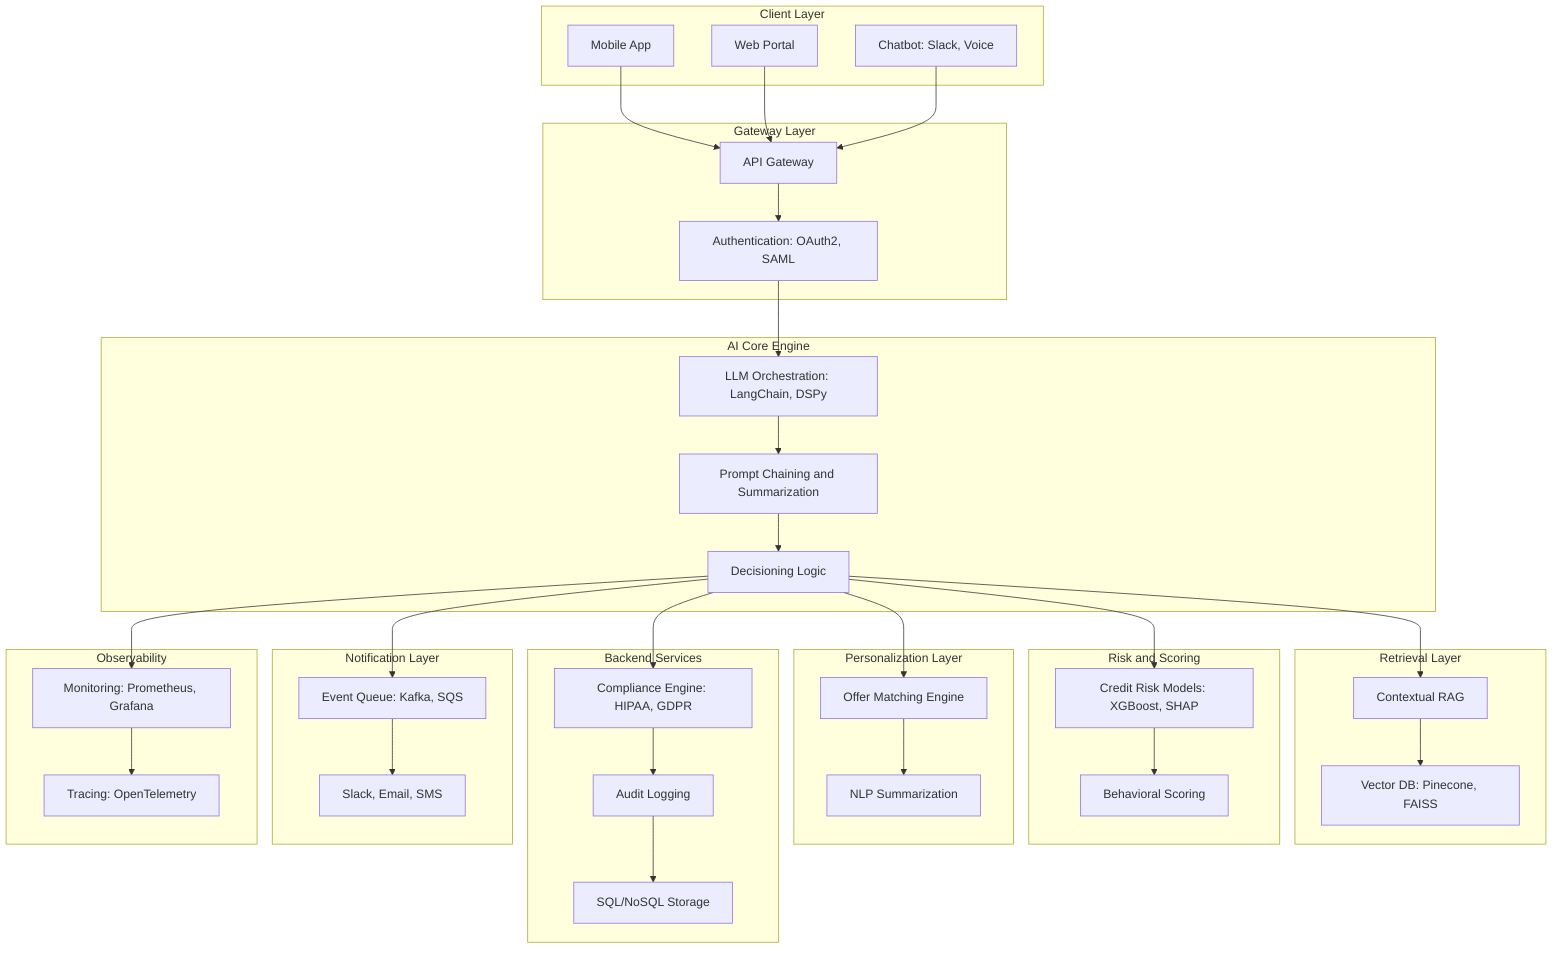 flowchart TD
    subgraph Client Layer
        A1[Mobile App]
        A2[Web Portal]
        A3[Chatbot: Slack, Voice]
    end

    subgraph Gateway Layer
        B1[API Gateway]
        B2[Authentication: OAuth2, SAML]
    end

    subgraph AI Core Engine
        C1[LLM Orchestration: LangChain, DSPy]
        C2[Prompt Chaining and Summarization]
        C3[Decisioning Logic]
    end

    subgraph Retrieval Layer
        D1[Vector DB: Pinecone, FAISS]
        D2[Contextual RAG]
    end

    subgraph Risk and Scoring
        E1[Credit Risk Models: XGBoost, SHAP]
        E2[Behavioral Scoring]
    end

    subgraph Personalization Layer
        F1[Offer Matching Engine]
        F2[NLP Summarization]
    end

    subgraph Backend Services
        G1[Compliance Engine: HIPAA, GDPR]
        G2[Audit Logging]
        G3[SQL/NoSQL Storage]
    end

    subgraph Notification Layer
        H1[Slack, Email, SMS]
        H2[Event Queue: Kafka, SQS]
    end

    subgraph Observability
        I1[Monitoring: Prometheus, Grafana]
        I2[Tracing: OpenTelemetry]
    end

    A1 --> B1
    A2 --> B1
    A3 --> B1
    B1 --> B2
    B2 --> C1
    C1 --> C2
    C2 --> C3
    C3 --> D2
    D2 --> D1
    C3 --> E1
    E1 --> E2
    C3 --> F1
    F1 --> F2
    C3 --> G1
    G1 --> G2
    G2 --> G3
    C3 --> H2
    H2 --> H1
    C3 --> I1
    I1 --> I2